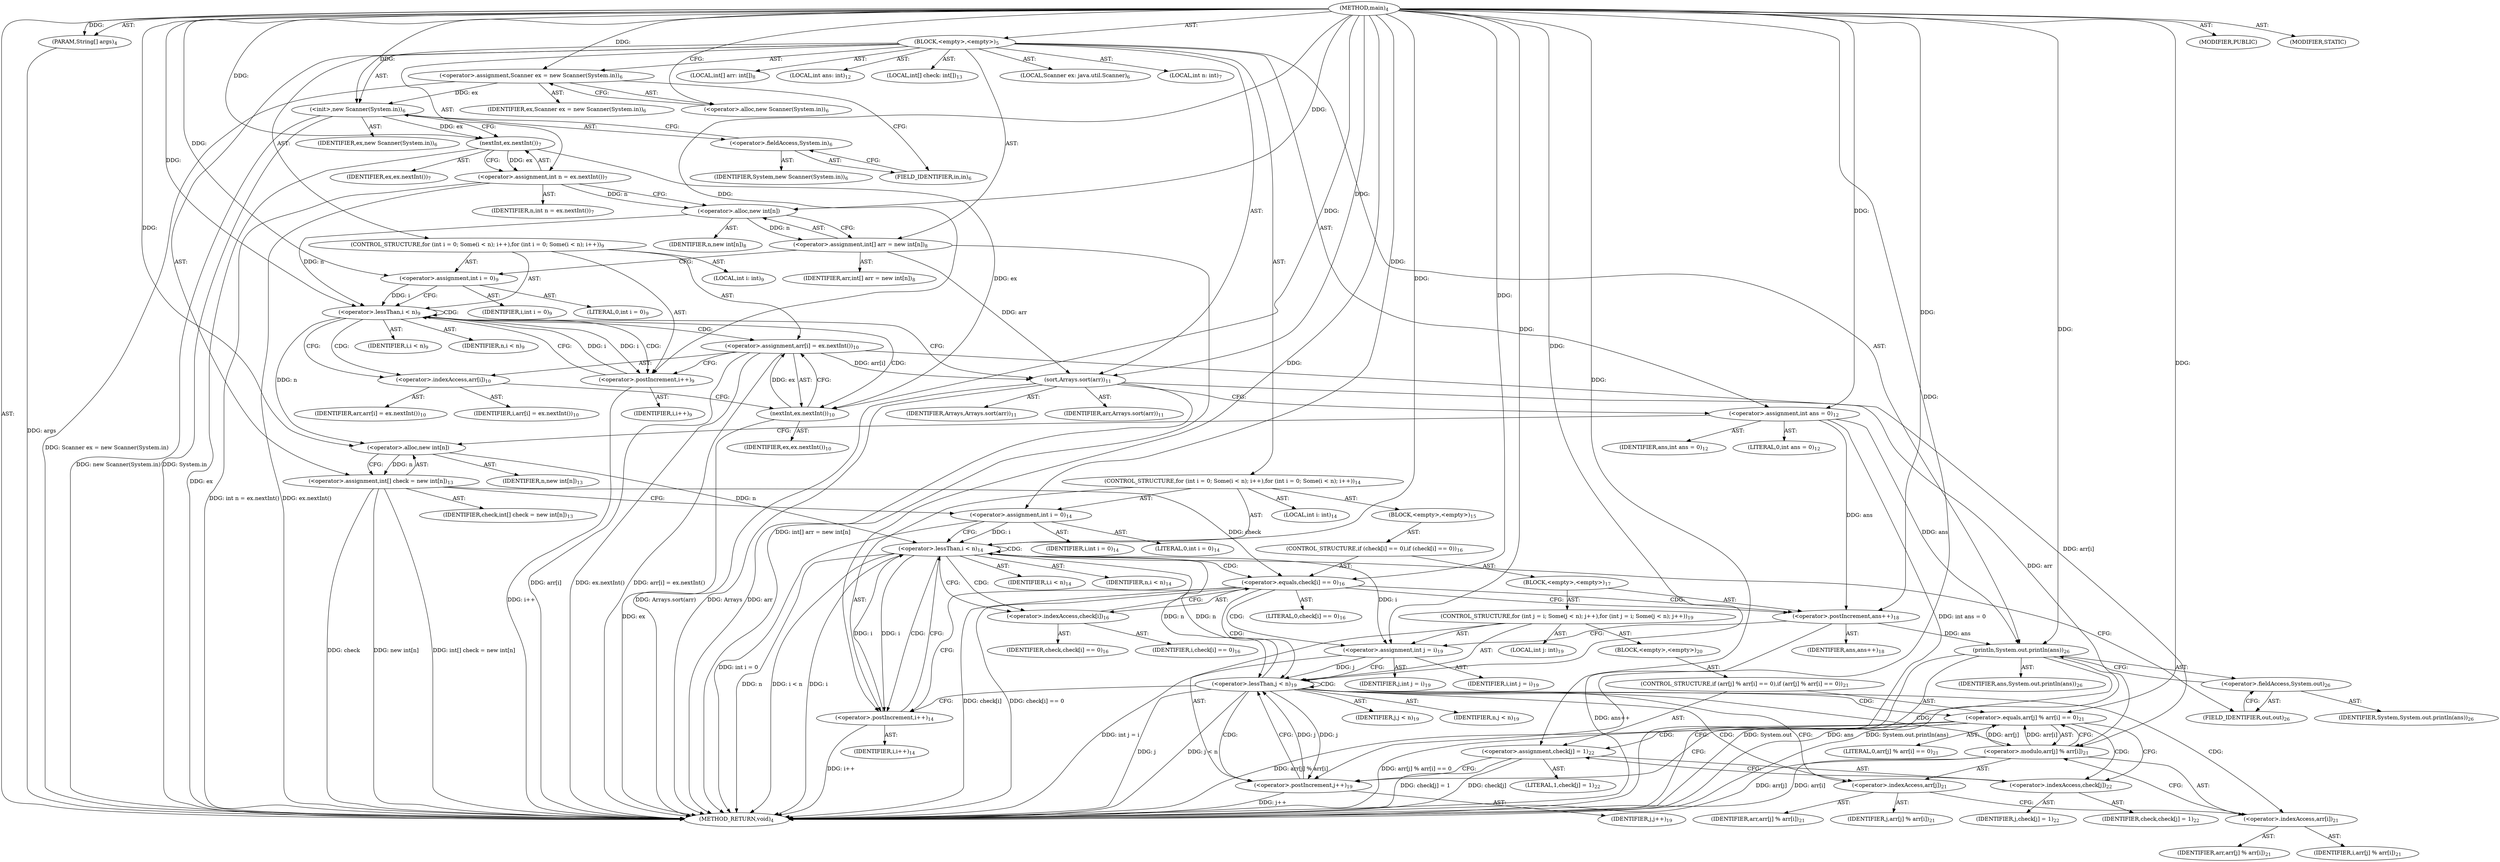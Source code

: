 digraph "main" {  
"19" [label = <(METHOD,main)<SUB>4</SUB>> ]
"20" [label = <(PARAM,String[] args)<SUB>4</SUB>> ]
"21" [label = <(BLOCK,&lt;empty&gt;,&lt;empty&gt;)<SUB>5</SUB>> ]
"4" [label = <(LOCAL,Scanner ex: java.util.Scanner)<SUB>6</SUB>> ]
"22" [label = <(&lt;operator&gt;.assignment,Scanner ex = new Scanner(System.in))<SUB>6</SUB>> ]
"23" [label = <(IDENTIFIER,ex,Scanner ex = new Scanner(System.in))<SUB>6</SUB>> ]
"24" [label = <(&lt;operator&gt;.alloc,new Scanner(System.in))<SUB>6</SUB>> ]
"25" [label = <(&lt;init&gt;,new Scanner(System.in))<SUB>6</SUB>> ]
"3" [label = <(IDENTIFIER,ex,new Scanner(System.in))<SUB>6</SUB>> ]
"26" [label = <(&lt;operator&gt;.fieldAccess,System.in)<SUB>6</SUB>> ]
"27" [label = <(IDENTIFIER,System,new Scanner(System.in))<SUB>6</SUB>> ]
"28" [label = <(FIELD_IDENTIFIER,in,in)<SUB>6</SUB>> ]
"29" [label = <(LOCAL,int n: int)<SUB>7</SUB>> ]
"30" [label = <(&lt;operator&gt;.assignment,int n = ex.nextInt())<SUB>7</SUB>> ]
"31" [label = <(IDENTIFIER,n,int n = ex.nextInt())<SUB>7</SUB>> ]
"32" [label = <(nextInt,ex.nextInt())<SUB>7</SUB>> ]
"33" [label = <(IDENTIFIER,ex,ex.nextInt())<SUB>7</SUB>> ]
"34" [label = <(LOCAL,int[] arr: int[])<SUB>8</SUB>> ]
"35" [label = <(&lt;operator&gt;.assignment,int[] arr = new int[n])<SUB>8</SUB>> ]
"36" [label = <(IDENTIFIER,arr,int[] arr = new int[n])<SUB>8</SUB>> ]
"37" [label = <(&lt;operator&gt;.alloc,new int[n])> ]
"38" [label = <(IDENTIFIER,n,new int[n])<SUB>8</SUB>> ]
"39" [label = <(CONTROL_STRUCTURE,for (int i = 0; Some(i &lt; n); i++),for (int i = 0; Some(i &lt; n); i++))<SUB>9</SUB>> ]
"40" [label = <(LOCAL,int i: int)<SUB>9</SUB>> ]
"41" [label = <(&lt;operator&gt;.assignment,int i = 0)<SUB>9</SUB>> ]
"42" [label = <(IDENTIFIER,i,int i = 0)<SUB>9</SUB>> ]
"43" [label = <(LITERAL,0,int i = 0)<SUB>9</SUB>> ]
"44" [label = <(&lt;operator&gt;.lessThan,i &lt; n)<SUB>9</SUB>> ]
"45" [label = <(IDENTIFIER,i,i &lt; n)<SUB>9</SUB>> ]
"46" [label = <(IDENTIFIER,n,i &lt; n)<SUB>9</SUB>> ]
"47" [label = <(&lt;operator&gt;.postIncrement,i++)<SUB>9</SUB>> ]
"48" [label = <(IDENTIFIER,i,i++)<SUB>9</SUB>> ]
"49" [label = <(&lt;operator&gt;.assignment,arr[i] = ex.nextInt())<SUB>10</SUB>> ]
"50" [label = <(&lt;operator&gt;.indexAccess,arr[i])<SUB>10</SUB>> ]
"51" [label = <(IDENTIFIER,arr,arr[i] = ex.nextInt())<SUB>10</SUB>> ]
"52" [label = <(IDENTIFIER,i,arr[i] = ex.nextInt())<SUB>10</SUB>> ]
"53" [label = <(nextInt,ex.nextInt())<SUB>10</SUB>> ]
"54" [label = <(IDENTIFIER,ex,ex.nextInt())<SUB>10</SUB>> ]
"55" [label = <(sort,Arrays.sort(arr))<SUB>11</SUB>> ]
"56" [label = <(IDENTIFIER,Arrays,Arrays.sort(arr))<SUB>11</SUB>> ]
"57" [label = <(IDENTIFIER,arr,Arrays.sort(arr))<SUB>11</SUB>> ]
"58" [label = <(LOCAL,int ans: int)<SUB>12</SUB>> ]
"59" [label = <(&lt;operator&gt;.assignment,int ans = 0)<SUB>12</SUB>> ]
"60" [label = <(IDENTIFIER,ans,int ans = 0)<SUB>12</SUB>> ]
"61" [label = <(LITERAL,0,int ans = 0)<SUB>12</SUB>> ]
"62" [label = <(LOCAL,int[] check: int[])<SUB>13</SUB>> ]
"63" [label = <(&lt;operator&gt;.assignment,int[] check = new int[n])<SUB>13</SUB>> ]
"64" [label = <(IDENTIFIER,check,int[] check = new int[n])<SUB>13</SUB>> ]
"65" [label = <(&lt;operator&gt;.alloc,new int[n])> ]
"66" [label = <(IDENTIFIER,n,new int[n])<SUB>13</SUB>> ]
"67" [label = <(CONTROL_STRUCTURE,for (int i = 0; Some(i &lt; n); i++),for (int i = 0; Some(i &lt; n); i++))<SUB>14</SUB>> ]
"68" [label = <(LOCAL,int i: int)<SUB>14</SUB>> ]
"69" [label = <(&lt;operator&gt;.assignment,int i = 0)<SUB>14</SUB>> ]
"70" [label = <(IDENTIFIER,i,int i = 0)<SUB>14</SUB>> ]
"71" [label = <(LITERAL,0,int i = 0)<SUB>14</SUB>> ]
"72" [label = <(&lt;operator&gt;.lessThan,i &lt; n)<SUB>14</SUB>> ]
"73" [label = <(IDENTIFIER,i,i &lt; n)<SUB>14</SUB>> ]
"74" [label = <(IDENTIFIER,n,i &lt; n)<SUB>14</SUB>> ]
"75" [label = <(&lt;operator&gt;.postIncrement,i++)<SUB>14</SUB>> ]
"76" [label = <(IDENTIFIER,i,i++)<SUB>14</SUB>> ]
"77" [label = <(BLOCK,&lt;empty&gt;,&lt;empty&gt;)<SUB>15</SUB>> ]
"78" [label = <(CONTROL_STRUCTURE,if (check[i] == 0),if (check[i] == 0))<SUB>16</SUB>> ]
"79" [label = <(&lt;operator&gt;.equals,check[i] == 0)<SUB>16</SUB>> ]
"80" [label = <(&lt;operator&gt;.indexAccess,check[i])<SUB>16</SUB>> ]
"81" [label = <(IDENTIFIER,check,check[i] == 0)<SUB>16</SUB>> ]
"82" [label = <(IDENTIFIER,i,check[i] == 0)<SUB>16</SUB>> ]
"83" [label = <(LITERAL,0,check[i] == 0)<SUB>16</SUB>> ]
"84" [label = <(BLOCK,&lt;empty&gt;,&lt;empty&gt;)<SUB>17</SUB>> ]
"85" [label = <(&lt;operator&gt;.postIncrement,ans++)<SUB>18</SUB>> ]
"86" [label = <(IDENTIFIER,ans,ans++)<SUB>18</SUB>> ]
"87" [label = <(CONTROL_STRUCTURE,for (int j = i; Some(j &lt; n); j++),for (int j = i; Some(j &lt; n); j++))<SUB>19</SUB>> ]
"88" [label = <(LOCAL,int j: int)<SUB>19</SUB>> ]
"89" [label = <(&lt;operator&gt;.assignment,int j = i)<SUB>19</SUB>> ]
"90" [label = <(IDENTIFIER,j,int j = i)<SUB>19</SUB>> ]
"91" [label = <(IDENTIFIER,i,int j = i)<SUB>19</SUB>> ]
"92" [label = <(&lt;operator&gt;.lessThan,j &lt; n)<SUB>19</SUB>> ]
"93" [label = <(IDENTIFIER,j,j &lt; n)<SUB>19</SUB>> ]
"94" [label = <(IDENTIFIER,n,j &lt; n)<SUB>19</SUB>> ]
"95" [label = <(&lt;operator&gt;.postIncrement,j++)<SUB>19</SUB>> ]
"96" [label = <(IDENTIFIER,j,j++)<SUB>19</SUB>> ]
"97" [label = <(BLOCK,&lt;empty&gt;,&lt;empty&gt;)<SUB>20</SUB>> ]
"98" [label = <(CONTROL_STRUCTURE,if (arr[j] % arr[i] == 0),if (arr[j] % arr[i] == 0))<SUB>21</SUB>> ]
"99" [label = <(&lt;operator&gt;.equals,arr[j] % arr[i] == 0)<SUB>21</SUB>> ]
"100" [label = <(&lt;operator&gt;.modulo,arr[j] % arr[i])<SUB>21</SUB>> ]
"101" [label = <(&lt;operator&gt;.indexAccess,arr[j])<SUB>21</SUB>> ]
"102" [label = <(IDENTIFIER,arr,arr[j] % arr[i])<SUB>21</SUB>> ]
"103" [label = <(IDENTIFIER,j,arr[j] % arr[i])<SUB>21</SUB>> ]
"104" [label = <(&lt;operator&gt;.indexAccess,arr[i])<SUB>21</SUB>> ]
"105" [label = <(IDENTIFIER,arr,arr[j] % arr[i])<SUB>21</SUB>> ]
"106" [label = <(IDENTIFIER,i,arr[j] % arr[i])<SUB>21</SUB>> ]
"107" [label = <(LITERAL,0,arr[j] % arr[i] == 0)<SUB>21</SUB>> ]
"108" [label = <(&lt;operator&gt;.assignment,check[j] = 1)<SUB>22</SUB>> ]
"109" [label = <(&lt;operator&gt;.indexAccess,check[j])<SUB>22</SUB>> ]
"110" [label = <(IDENTIFIER,check,check[j] = 1)<SUB>22</SUB>> ]
"111" [label = <(IDENTIFIER,j,check[j] = 1)<SUB>22</SUB>> ]
"112" [label = <(LITERAL,1,check[j] = 1)<SUB>22</SUB>> ]
"113" [label = <(println,System.out.println(ans))<SUB>26</SUB>> ]
"114" [label = <(&lt;operator&gt;.fieldAccess,System.out)<SUB>26</SUB>> ]
"115" [label = <(IDENTIFIER,System,System.out.println(ans))<SUB>26</SUB>> ]
"116" [label = <(FIELD_IDENTIFIER,out,out)<SUB>26</SUB>> ]
"117" [label = <(IDENTIFIER,ans,System.out.println(ans))<SUB>26</SUB>> ]
"118" [label = <(MODIFIER,PUBLIC)> ]
"119" [label = <(MODIFIER,STATIC)> ]
"120" [label = <(METHOD_RETURN,void)<SUB>4</SUB>> ]
  "19" -> "20"  [ label = "AST: "] 
  "19" -> "21"  [ label = "AST: "] 
  "19" -> "118"  [ label = "AST: "] 
  "19" -> "119"  [ label = "AST: "] 
  "19" -> "120"  [ label = "AST: "] 
  "21" -> "4"  [ label = "AST: "] 
  "21" -> "22"  [ label = "AST: "] 
  "21" -> "25"  [ label = "AST: "] 
  "21" -> "29"  [ label = "AST: "] 
  "21" -> "30"  [ label = "AST: "] 
  "21" -> "34"  [ label = "AST: "] 
  "21" -> "35"  [ label = "AST: "] 
  "21" -> "39"  [ label = "AST: "] 
  "21" -> "55"  [ label = "AST: "] 
  "21" -> "58"  [ label = "AST: "] 
  "21" -> "59"  [ label = "AST: "] 
  "21" -> "62"  [ label = "AST: "] 
  "21" -> "63"  [ label = "AST: "] 
  "21" -> "67"  [ label = "AST: "] 
  "21" -> "113"  [ label = "AST: "] 
  "22" -> "23"  [ label = "AST: "] 
  "22" -> "24"  [ label = "AST: "] 
  "25" -> "3"  [ label = "AST: "] 
  "25" -> "26"  [ label = "AST: "] 
  "26" -> "27"  [ label = "AST: "] 
  "26" -> "28"  [ label = "AST: "] 
  "30" -> "31"  [ label = "AST: "] 
  "30" -> "32"  [ label = "AST: "] 
  "32" -> "33"  [ label = "AST: "] 
  "35" -> "36"  [ label = "AST: "] 
  "35" -> "37"  [ label = "AST: "] 
  "37" -> "38"  [ label = "AST: "] 
  "39" -> "40"  [ label = "AST: "] 
  "39" -> "41"  [ label = "AST: "] 
  "39" -> "44"  [ label = "AST: "] 
  "39" -> "47"  [ label = "AST: "] 
  "39" -> "49"  [ label = "AST: "] 
  "41" -> "42"  [ label = "AST: "] 
  "41" -> "43"  [ label = "AST: "] 
  "44" -> "45"  [ label = "AST: "] 
  "44" -> "46"  [ label = "AST: "] 
  "47" -> "48"  [ label = "AST: "] 
  "49" -> "50"  [ label = "AST: "] 
  "49" -> "53"  [ label = "AST: "] 
  "50" -> "51"  [ label = "AST: "] 
  "50" -> "52"  [ label = "AST: "] 
  "53" -> "54"  [ label = "AST: "] 
  "55" -> "56"  [ label = "AST: "] 
  "55" -> "57"  [ label = "AST: "] 
  "59" -> "60"  [ label = "AST: "] 
  "59" -> "61"  [ label = "AST: "] 
  "63" -> "64"  [ label = "AST: "] 
  "63" -> "65"  [ label = "AST: "] 
  "65" -> "66"  [ label = "AST: "] 
  "67" -> "68"  [ label = "AST: "] 
  "67" -> "69"  [ label = "AST: "] 
  "67" -> "72"  [ label = "AST: "] 
  "67" -> "75"  [ label = "AST: "] 
  "67" -> "77"  [ label = "AST: "] 
  "69" -> "70"  [ label = "AST: "] 
  "69" -> "71"  [ label = "AST: "] 
  "72" -> "73"  [ label = "AST: "] 
  "72" -> "74"  [ label = "AST: "] 
  "75" -> "76"  [ label = "AST: "] 
  "77" -> "78"  [ label = "AST: "] 
  "78" -> "79"  [ label = "AST: "] 
  "78" -> "84"  [ label = "AST: "] 
  "79" -> "80"  [ label = "AST: "] 
  "79" -> "83"  [ label = "AST: "] 
  "80" -> "81"  [ label = "AST: "] 
  "80" -> "82"  [ label = "AST: "] 
  "84" -> "85"  [ label = "AST: "] 
  "84" -> "87"  [ label = "AST: "] 
  "85" -> "86"  [ label = "AST: "] 
  "87" -> "88"  [ label = "AST: "] 
  "87" -> "89"  [ label = "AST: "] 
  "87" -> "92"  [ label = "AST: "] 
  "87" -> "95"  [ label = "AST: "] 
  "87" -> "97"  [ label = "AST: "] 
  "89" -> "90"  [ label = "AST: "] 
  "89" -> "91"  [ label = "AST: "] 
  "92" -> "93"  [ label = "AST: "] 
  "92" -> "94"  [ label = "AST: "] 
  "95" -> "96"  [ label = "AST: "] 
  "97" -> "98"  [ label = "AST: "] 
  "98" -> "99"  [ label = "AST: "] 
  "98" -> "108"  [ label = "AST: "] 
  "99" -> "100"  [ label = "AST: "] 
  "99" -> "107"  [ label = "AST: "] 
  "100" -> "101"  [ label = "AST: "] 
  "100" -> "104"  [ label = "AST: "] 
  "101" -> "102"  [ label = "AST: "] 
  "101" -> "103"  [ label = "AST: "] 
  "104" -> "105"  [ label = "AST: "] 
  "104" -> "106"  [ label = "AST: "] 
  "108" -> "109"  [ label = "AST: "] 
  "108" -> "112"  [ label = "AST: "] 
  "109" -> "110"  [ label = "AST: "] 
  "109" -> "111"  [ label = "AST: "] 
  "113" -> "114"  [ label = "AST: "] 
  "113" -> "117"  [ label = "AST: "] 
  "114" -> "115"  [ label = "AST: "] 
  "114" -> "116"  [ label = "AST: "] 
  "22" -> "28"  [ label = "CFG: "] 
  "25" -> "32"  [ label = "CFG: "] 
  "30" -> "37"  [ label = "CFG: "] 
  "35" -> "41"  [ label = "CFG: "] 
  "55" -> "59"  [ label = "CFG: "] 
  "59" -> "65"  [ label = "CFG: "] 
  "63" -> "69"  [ label = "CFG: "] 
  "113" -> "120"  [ label = "CFG: "] 
  "24" -> "22"  [ label = "CFG: "] 
  "26" -> "25"  [ label = "CFG: "] 
  "32" -> "30"  [ label = "CFG: "] 
  "37" -> "35"  [ label = "CFG: "] 
  "41" -> "44"  [ label = "CFG: "] 
  "44" -> "50"  [ label = "CFG: "] 
  "44" -> "55"  [ label = "CFG: "] 
  "47" -> "44"  [ label = "CFG: "] 
  "49" -> "47"  [ label = "CFG: "] 
  "65" -> "63"  [ label = "CFG: "] 
  "69" -> "72"  [ label = "CFG: "] 
  "72" -> "80"  [ label = "CFG: "] 
  "72" -> "116"  [ label = "CFG: "] 
  "75" -> "72"  [ label = "CFG: "] 
  "114" -> "113"  [ label = "CFG: "] 
  "28" -> "26"  [ label = "CFG: "] 
  "50" -> "53"  [ label = "CFG: "] 
  "53" -> "49"  [ label = "CFG: "] 
  "116" -> "114"  [ label = "CFG: "] 
  "79" -> "85"  [ label = "CFG: "] 
  "79" -> "75"  [ label = "CFG: "] 
  "80" -> "79"  [ label = "CFG: "] 
  "85" -> "89"  [ label = "CFG: "] 
  "89" -> "92"  [ label = "CFG: "] 
  "92" -> "101"  [ label = "CFG: "] 
  "92" -> "75"  [ label = "CFG: "] 
  "95" -> "92"  [ label = "CFG: "] 
  "99" -> "109"  [ label = "CFG: "] 
  "99" -> "95"  [ label = "CFG: "] 
  "108" -> "95"  [ label = "CFG: "] 
  "100" -> "99"  [ label = "CFG: "] 
  "109" -> "108"  [ label = "CFG: "] 
  "101" -> "104"  [ label = "CFG: "] 
  "104" -> "100"  [ label = "CFG: "] 
  "19" -> "24"  [ label = "CFG: "] 
  "20" -> "120"  [ label = "DDG: args"] 
  "22" -> "120"  [ label = "DDG: Scanner ex = new Scanner(System.in)"] 
  "25" -> "120"  [ label = "DDG: System.in"] 
  "25" -> "120"  [ label = "DDG: new Scanner(System.in)"] 
  "32" -> "120"  [ label = "DDG: ex"] 
  "30" -> "120"  [ label = "DDG: ex.nextInt()"] 
  "30" -> "120"  [ label = "DDG: int n = ex.nextInt()"] 
  "35" -> "120"  [ label = "DDG: int[] arr = new int[n]"] 
  "55" -> "120"  [ label = "DDG: arr"] 
  "55" -> "120"  [ label = "DDG: Arrays.sort(arr)"] 
  "59" -> "120"  [ label = "DDG: int ans = 0"] 
  "63" -> "120"  [ label = "DDG: check"] 
  "63" -> "120"  [ label = "DDG: new int[n]"] 
  "63" -> "120"  [ label = "DDG: int[] check = new int[n]"] 
  "69" -> "120"  [ label = "DDG: int i = 0"] 
  "72" -> "120"  [ label = "DDG: i"] 
  "72" -> "120"  [ label = "DDG: n"] 
  "72" -> "120"  [ label = "DDG: i &lt; n"] 
  "113" -> "120"  [ label = "DDG: System.out"] 
  "113" -> "120"  [ label = "DDG: ans"] 
  "113" -> "120"  [ label = "DDG: System.out.println(ans)"] 
  "79" -> "120"  [ label = "DDG: check[i]"] 
  "79" -> "120"  [ label = "DDG: check[i] == 0"] 
  "85" -> "120"  [ label = "DDG: ans++"] 
  "89" -> "120"  [ label = "DDG: int j = i"] 
  "92" -> "120"  [ label = "DDG: j"] 
  "92" -> "120"  [ label = "DDG: j &lt; n"] 
  "75" -> "120"  [ label = "DDG: i++"] 
  "100" -> "120"  [ label = "DDG: arr[j]"] 
  "100" -> "120"  [ label = "DDG: arr[i]"] 
  "99" -> "120"  [ label = "DDG: arr[j] % arr[i]"] 
  "99" -> "120"  [ label = "DDG: arr[j] % arr[i] == 0"] 
  "108" -> "120"  [ label = "DDG: check[j]"] 
  "108" -> "120"  [ label = "DDG: check[j] = 1"] 
  "95" -> "120"  [ label = "DDG: j++"] 
  "49" -> "120"  [ label = "DDG: arr[i]"] 
  "53" -> "120"  [ label = "DDG: ex"] 
  "49" -> "120"  [ label = "DDG: ex.nextInt()"] 
  "49" -> "120"  [ label = "DDG: arr[i] = ex.nextInt()"] 
  "47" -> "120"  [ label = "DDG: i++"] 
  "55" -> "120"  [ label = "DDG: Arrays"] 
  "19" -> "20"  [ label = "DDG: "] 
  "19" -> "22"  [ label = "DDG: "] 
  "32" -> "30"  [ label = "DDG: ex"] 
  "37" -> "35"  [ label = "DDG: n"] 
  "19" -> "59"  [ label = "DDG: "] 
  "65" -> "63"  [ label = "DDG: n"] 
  "22" -> "25"  [ label = "DDG: ex"] 
  "19" -> "25"  [ label = "DDG: "] 
  "19" -> "41"  [ label = "DDG: "] 
  "53" -> "49"  [ label = "DDG: ex"] 
  "19" -> "55"  [ label = "DDG: "] 
  "35" -> "55"  [ label = "DDG: arr"] 
  "49" -> "55"  [ label = "DDG: arr[i]"] 
  "19" -> "69"  [ label = "DDG: "] 
  "59" -> "113"  [ label = "DDG: ans"] 
  "85" -> "113"  [ label = "DDG: ans"] 
  "19" -> "113"  [ label = "DDG: "] 
  "25" -> "32"  [ label = "DDG: ex"] 
  "19" -> "32"  [ label = "DDG: "] 
  "30" -> "37"  [ label = "DDG: n"] 
  "19" -> "37"  [ label = "DDG: "] 
  "41" -> "44"  [ label = "DDG: i"] 
  "47" -> "44"  [ label = "DDG: i"] 
  "19" -> "44"  [ label = "DDG: "] 
  "37" -> "44"  [ label = "DDG: n"] 
  "44" -> "47"  [ label = "DDG: i"] 
  "19" -> "47"  [ label = "DDG: "] 
  "44" -> "65"  [ label = "DDG: n"] 
  "19" -> "65"  [ label = "DDG: "] 
  "69" -> "72"  [ label = "DDG: i"] 
  "75" -> "72"  [ label = "DDG: i"] 
  "19" -> "72"  [ label = "DDG: "] 
  "65" -> "72"  [ label = "DDG: n"] 
  "92" -> "72"  [ label = "DDG: n"] 
  "72" -> "75"  [ label = "DDG: i"] 
  "19" -> "75"  [ label = "DDG: "] 
  "32" -> "53"  [ label = "DDG: ex"] 
  "19" -> "53"  [ label = "DDG: "] 
  "63" -> "79"  [ label = "DDG: check"] 
  "19" -> "79"  [ label = "DDG: "] 
  "59" -> "85"  [ label = "DDG: ans"] 
  "19" -> "85"  [ label = "DDG: "] 
  "72" -> "89"  [ label = "DDG: i"] 
  "19" -> "89"  [ label = "DDG: "] 
  "89" -> "92"  [ label = "DDG: j"] 
  "95" -> "92"  [ label = "DDG: j"] 
  "19" -> "92"  [ label = "DDG: "] 
  "72" -> "92"  [ label = "DDG: n"] 
  "92" -> "95"  [ label = "DDG: j"] 
  "19" -> "95"  [ label = "DDG: "] 
  "19" -> "108"  [ label = "DDG: "] 
  "100" -> "99"  [ label = "DDG: arr[j]"] 
  "100" -> "99"  [ label = "DDG: arr[i]"] 
  "19" -> "99"  [ label = "DDG: "] 
  "55" -> "100"  [ label = "DDG: arr"] 
  "49" -> "100"  [ label = "DDG: arr[i]"] 
  "44" -> "47"  [ label = "CDG: "] 
  "44" -> "49"  [ label = "CDG: "] 
  "44" -> "53"  [ label = "CDG: "] 
  "44" -> "50"  [ label = "CDG: "] 
  "44" -> "44"  [ label = "CDG: "] 
  "72" -> "80"  [ label = "CDG: "] 
  "72" -> "75"  [ label = "CDG: "] 
  "72" -> "72"  [ label = "CDG: "] 
  "72" -> "79"  [ label = "CDG: "] 
  "79" -> "89"  [ label = "CDG: "] 
  "79" -> "85"  [ label = "CDG: "] 
  "79" -> "92"  [ label = "CDG: "] 
  "92" -> "99"  [ label = "CDG: "] 
  "92" -> "100"  [ label = "CDG: "] 
  "92" -> "104"  [ label = "CDG: "] 
  "92" -> "95"  [ label = "CDG: "] 
  "92" -> "92"  [ label = "CDG: "] 
  "92" -> "101"  [ label = "CDG: "] 
  "99" -> "108"  [ label = "CDG: "] 
  "99" -> "109"  [ label = "CDG: "] 
}
